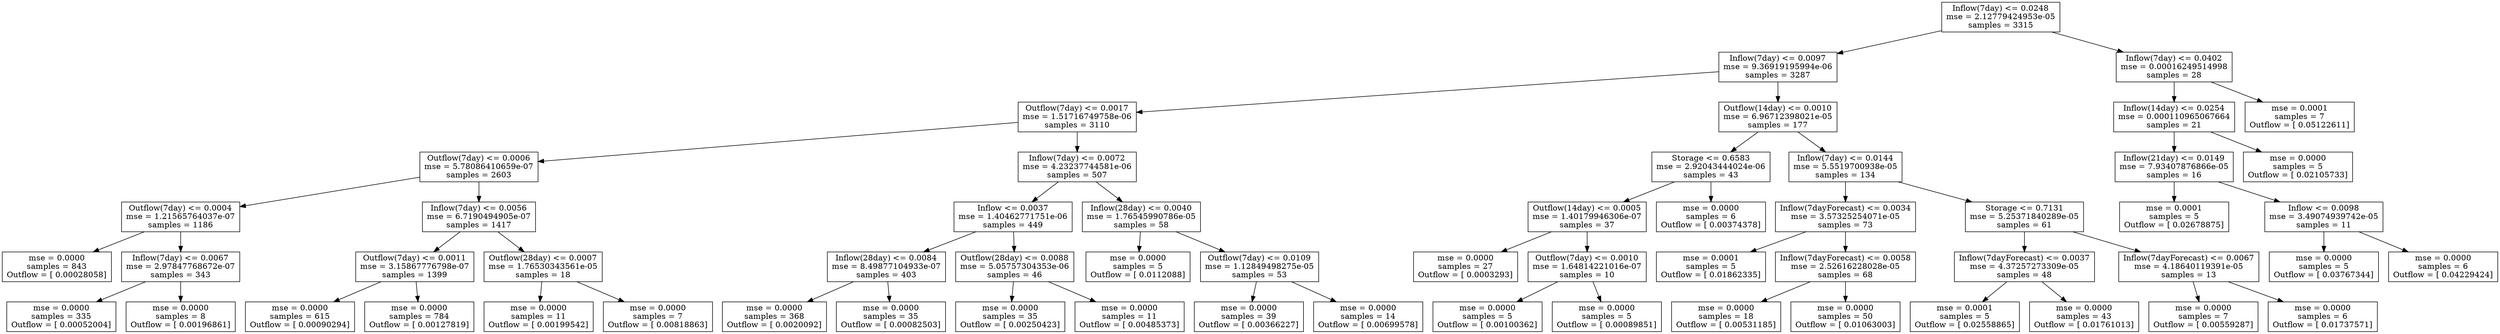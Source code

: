 digraph Tree {
0 [label="Inflow(7day) <= 0.0248\nmse = 2.12779424953e-05\nsamples = 3315", shape="box"] ;
1 [label="Inflow(7day) <= 0.0097\nmse = 9.36919195994e-06\nsamples = 3287", shape="box"] ;
0 -> 1 ;
2 [label="Outflow(7day) <= 0.0017\nmse = 1.51716749758e-06\nsamples = 3110", shape="box"] ;
1 -> 2 ;
3 [label="Outflow(7day) <= 0.0006\nmse = 5.78086410659e-07\nsamples = 2603", shape="box"] ;
2 -> 3 ;
4 [label="Outflow(7day) <= 0.0004\nmse = 1.21565764037e-07\nsamples = 1186", shape="box"] ;
3 -> 4 ;
5 [label="mse = 0.0000\nsamples = 843\nOutflow = [ 0.00028058]", shape="box"] ;
4 -> 5 ;
6 [label="Inflow(7day) <= 0.0067\nmse = 2.97847768672e-07\nsamples = 343", shape="box"] ;
4 -> 6 ;
7 [label="mse = 0.0000\nsamples = 335\nOutflow = [ 0.00052004]", shape="box"] ;
6 -> 7 ;
8 [label="mse = 0.0000\nsamples = 8\nOutflow = [ 0.00196861]", shape="box"] ;
6 -> 8 ;
9 [label="Inflow(7day) <= 0.0056\nmse = 6.7190494905e-07\nsamples = 1417", shape="box"] ;
3 -> 9 ;
10 [label="Outflow(7day) <= 0.0011\nmse = 3.15867776798e-07\nsamples = 1399", shape="box"] ;
9 -> 10 ;
11 [label="mse = 0.0000\nsamples = 615\nOutflow = [ 0.00090294]", shape="box"] ;
10 -> 11 ;
12 [label="mse = 0.0000\nsamples = 784\nOutflow = [ 0.00127819]", shape="box"] ;
10 -> 12 ;
13 [label="Outflow(28day) <= 0.0007\nmse = 1.76530343561e-05\nsamples = 18", shape="box"] ;
9 -> 13 ;
14 [label="mse = 0.0000\nsamples = 11\nOutflow = [ 0.00199542]", shape="box"] ;
13 -> 14 ;
15 [label="mse = 0.0000\nsamples = 7\nOutflow = [ 0.00818863]", shape="box"] ;
13 -> 15 ;
16 [label="Inflow(7day) <= 0.0072\nmse = 4.23237744581e-06\nsamples = 507", shape="box"] ;
2 -> 16 ;
17 [label="Inflow <= 0.0037\nmse = 1.40462771751e-06\nsamples = 449", shape="box"] ;
16 -> 17 ;
18 [label="Inflow(28day) <= 0.0084\nmse = 8.49877104933e-07\nsamples = 403", shape="box"] ;
17 -> 18 ;
19 [label="mse = 0.0000\nsamples = 368\nOutflow = [ 0.0020092]", shape="box"] ;
18 -> 19 ;
20 [label="mse = 0.0000\nsamples = 35\nOutflow = [ 0.00082503]", shape="box"] ;
18 -> 20 ;
21 [label="Outflow(28day) <= 0.0088\nmse = 5.05757304353e-06\nsamples = 46", shape="box"] ;
17 -> 21 ;
22 [label="mse = 0.0000\nsamples = 35\nOutflow = [ 0.00250423]", shape="box"] ;
21 -> 22 ;
23 [label="mse = 0.0000\nsamples = 11\nOutflow = [ 0.00485373]", shape="box"] ;
21 -> 23 ;
24 [label="Inflow(28day) <= 0.0040\nmse = 1.76545990786e-05\nsamples = 58", shape="box"] ;
16 -> 24 ;
25 [label="mse = 0.0000\nsamples = 5\nOutflow = [ 0.0112088]", shape="box"] ;
24 -> 25 ;
26 [label="Outflow(7day) <= 0.0109\nmse = 1.12849498275e-05\nsamples = 53", shape="box"] ;
24 -> 26 ;
27 [label="mse = 0.0000\nsamples = 39\nOutflow = [ 0.00366227]", shape="box"] ;
26 -> 27 ;
28 [label="mse = 0.0000\nsamples = 14\nOutflow = [ 0.00699578]", shape="box"] ;
26 -> 28 ;
29 [label="Outflow(14day) <= 0.0010\nmse = 6.96712398021e-05\nsamples = 177", shape="box"] ;
1 -> 29 ;
30 [label="Storage <= 0.6583\nmse = 2.92043444024e-06\nsamples = 43", shape="box"] ;
29 -> 30 ;
31 [label="Outflow(14day) <= 0.0005\nmse = 1.40179946306e-07\nsamples = 37", shape="box"] ;
30 -> 31 ;
32 [label="mse = 0.0000\nsamples = 27\nOutflow = [ 0.0003293]", shape="box"] ;
31 -> 32 ;
33 [label="Outflow(7day) <= 0.0010\nmse = 1.64814221016e-07\nsamples = 10", shape="box"] ;
31 -> 33 ;
34 [label="mse = 0.0000\nsamples = 5\nOutflow = [ 0.00100362]", shape="box"] ;
33 -> 34 ;
35 [label="mse = 0.0000\nsamples = 5\nOutflow = [ 0.00089851]", shape="box"] ;
33 -> 35 ;
36 [label="mse = 0.0000\nsamples = 6\nOutflow = [ 0.00374378]", shape="box"] ;
30 -> 36 ;
37 [label="Inflow(7day) <= 0.0144\nmse = 5.5519700938e-05\nsamples = 134", shape="box"] ;
29 -> 37 ;
38 [label="Inflow(7dayForecast) <= 0.0034\nmse = 3.57325254071e-05\nsamples = 73", shape="box"] ;
37 -> 38 ;
39 [label="mse = 0.0001\nsamples = 5\nOutflow = [ 0.01862335]", shape="box"] ;
38 -> 39 ;
40 [label="Inflow(7dayForecast) <= 0.0058\nmse = 2.52616228028e-05\nsamples = 68", shape="box"] ;
38 -> 40 ;
41 [label="mse = 0.0000\nsamples = 18\nOutflow = [ 0.00531185]", shape="box"] ;
40 -> 41 ;
42 [label="mse = 0.0000\nsamples = 50\nOutflow = [ 0.01063003]", shape="box"] ;
40 -> 42 ;
43 [label="Storage <= 0.7131\nmse = 5.25371840289e-05\nsamples = 61", shape="box"] ;
37 -> 43 ;
44 [label="Inflow(7dayForecast) <= 0.0037\nmse = 4.37257273309e-05\nsamples = 48", shape="box"] ;
43 -> 44 ;
45 [label="mse = 0.0001\nsamples = 5\nOutflow = [ 0.02558865]", shape="box"] ;
44 -> 45 ;
46 [label="mse = 0.0000\nsamples = 43\nOutflow = [ 0.01761013]", shape="box"] ;
44 -> 46 ;
47 [label="Inflow(7dayForecast) <= 0.0067\nmse = 4.18640119391e-05\nsamples = 13", shape="box"] ;
43 -> 47 ;
48 [label="mse = 0.0000\nsamples = 7\nOutflow = [ 0.00559287]", shape="box"] ;
47 -> 48 ;
49 [label="mse = 0.0000\nsamples = 6\nOutflow = [ 0.01737571]", shape="box"] ;
47 -> 49 ;
50 [label="Inflow(7day) <= 0.0402\nmse = 0.00016249514998\nsamples = 28", shape="box"] ;
0 -> 50 ;
51 [label="Inflow(14day) <= 0.0254\nmse = 0.000110965067664\nsamples = 21", shape="box"] ;
50 -> 51 ;
52 [label="Inflow(21day) <= 0.0149\nmse = 7.93407876866e-05\nsamples = 16", shape="box"] ;
51 -> 52 ;
53 [label="mse = 0.0001\nsamples = 5\nOutflow = [ 0.02678875]", shape="box"] ;
52 -> 53 ;
54 [label="Inflow <= 0.0098\nmse = 3.49074939742e-05\nsamples = 11", shape="box"] ;
52 -> 54 ;
55 [label="mse = 0.0000\nsamples = 5\nOutflow = [ 0.03767344]", shape="box"] ;
54 -> 55 ;
56 [label="mse = 0.0000\nsamples = 6\nOutflow = [ 0.04229424]", shape="box"] ;
54 -> 56 ;
57 [label="mse = 0.0000\nsamples = 5\nOutflow = [ 0.02105733]", shape="box"] ;
51 -> 57 ;
58 [label="mse = 0.0001\nsamples = 7\nOutflow = [ 0.05122611]", shape="box"] ;
50 -> 58 ;
}